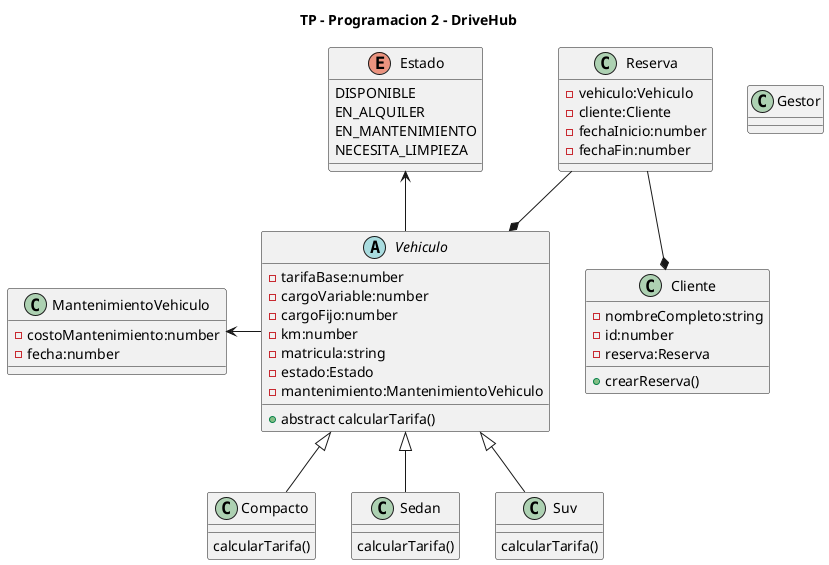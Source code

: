 @startuml DriveHub

title TP - Programacion 2 - DriveHub


abstract class Vehiculo{
    
    -tarifaBase:number
    'Podria haber una clase cargo que nos permita manejar de manera
    'abstracta los cargos y luego en vehiculo tener una lista de cargos
    'que pueden ser variables o fijos y el dia de mañana 
    'para flexibilizar mas la solucion si se agregan nuevos vehiculos??
    -cargoVariable:number
    -cargoFijo:number
    -km:number
    -matricula:string
    -estado:Estado
    -mantenimiento:MantenimientoVehiculo
    +abstract calcularTarifa()

}

enum Estado{

    DISPONIBLE
    EN_ALQUILER
    EN_MANTENIMIENTO
    NECESITA_LIMPIEZA

}

class Compacto {
    'podemos usar constante en kmMax para aplicar cargo?
    calcularTarifa()

}

class Sedan{
    calcularTarifa()

}

class Suv{

 'o la otra opcion es colocar el cargo fijo (del seguro por aqui)
    calcularTarifa()

}

class Reserva{

    '-kmFinal:number??
    -vehiculo:Vehiculo
    -cliente:Cliente
    -fechaInicio:number
    -fechaFin:number

}

class Cliente{

    -nombreCompleto:string
    -id:number
    'El cliente puede instanciarse sin reserva por parametro, 
    'podemos setearla luego cuando se le asigna la reserva
    -reserva:Reserva
    +crearReserva()


}

class Gestor{

    'gestor puede ser interfaz y ser implementada en Kilometraje(otraclase), cliente, reserva?
    'O Hacer todo dentro de la clase gestor? diferentes metodos para gestionar diferentes cosas

    '-kmFinal:number--> cuando hagamos la gestion de kilometraje
    'Tenemos que pasar el kmInicial (lo obtenemos del vehiculo)
    'y el kmFinal

}

class MantenimientoVehiculo{
    -costoMantenimiento:number
    'usar libreria moment (refactor)
    -fecha:number
}


'Relaciones:
Vehiculo<|--Sedan
Vehiculo<|--Suv
Vehiculo<|--Compacto

Reserva--*Cliente
Reserva--*Vehiculo

Vehiculo-l->MantenimientoVehiculo

'Como es la orientacion de la flechita en este caso?
'Es de composicion o de asociacion esta relación?
Vehiculo-u->Estado

@enduml